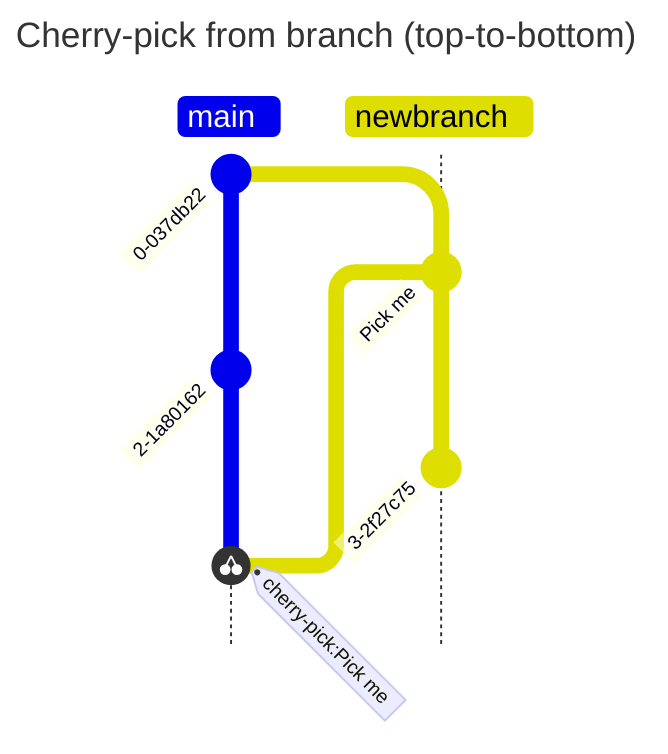 ---
title: Cherry-pick from branch (top-to-bottom)
---
gitGraph TB:
commit
branch newbranch
checkout newbranch
commit id: "Pick me"
checkout main
commit
checkout newbranch
commit
checkout main
cherry-pick id: "Pick me"